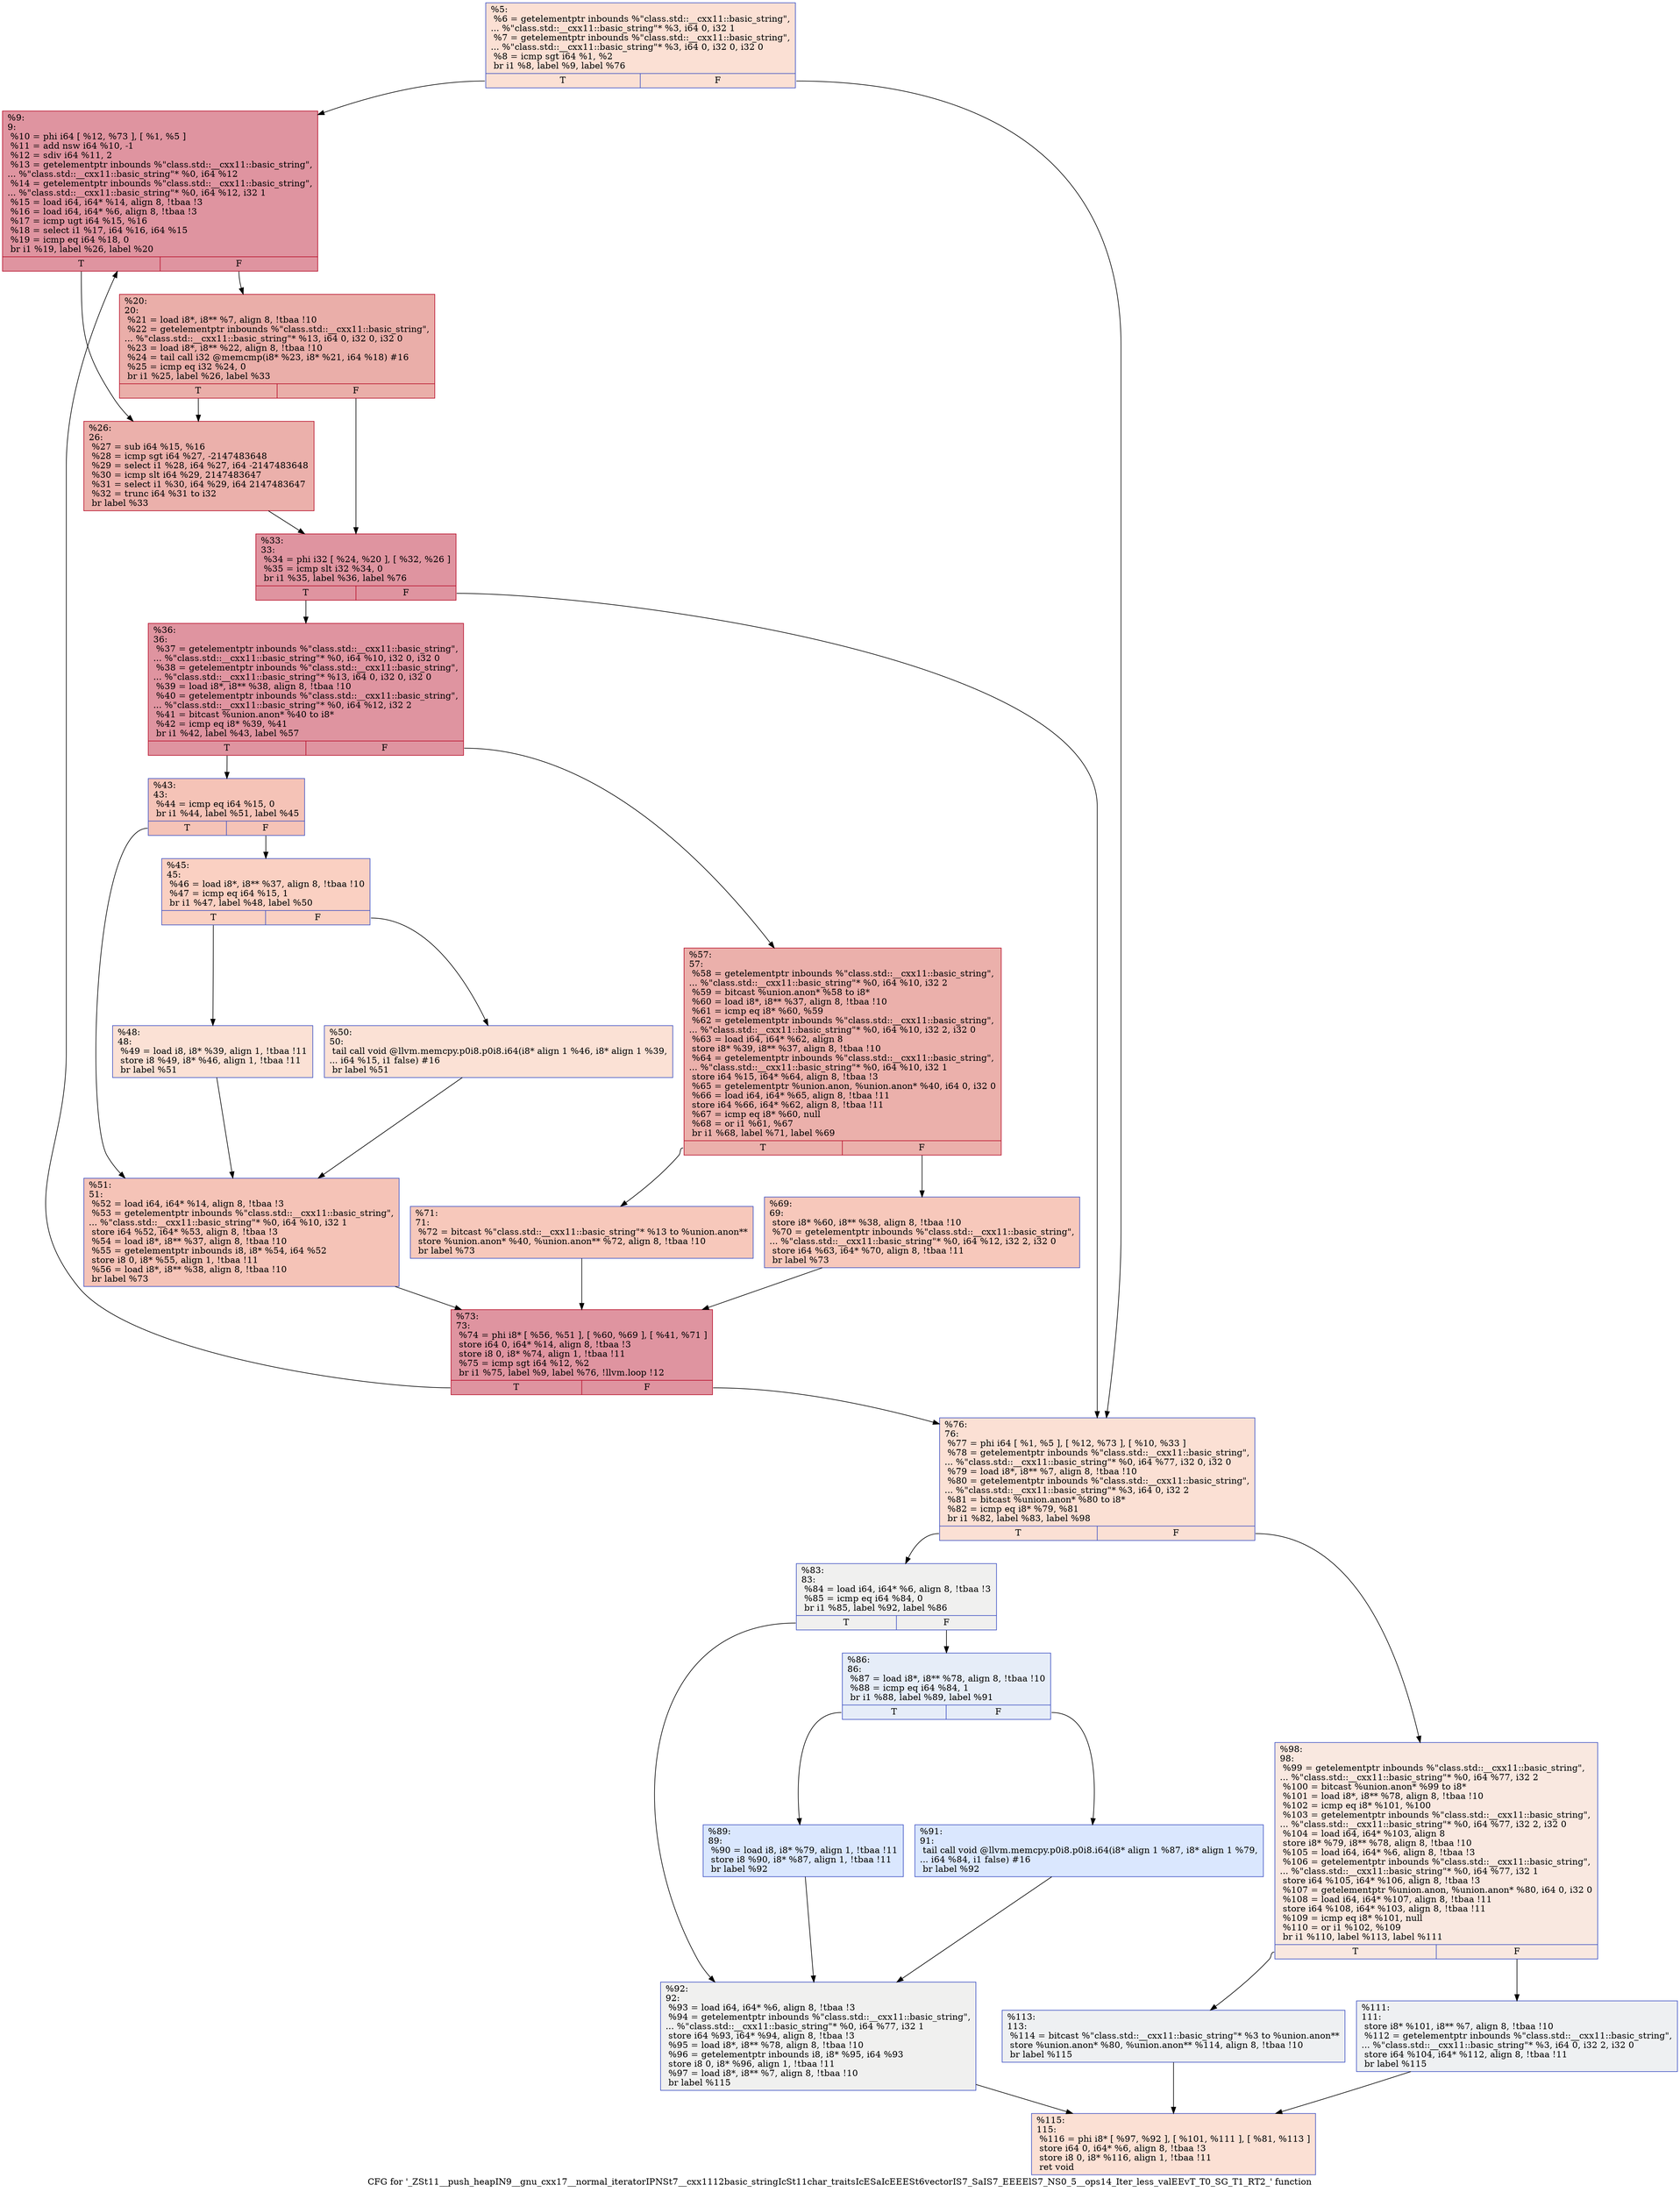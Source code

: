 digraph "CFG for '_ZSt11__push_heapIN9__gnu_cxx17__normal_iteratorIPNSt7__cxx1112basic_stringIcSt11char_traitsIcESaIcEEESt6vectorIS7_SaIS7_EEEElS7_NS0_5__ops14_Iter_less_valEEvT_T0_SG_T1_RT2_' function" {
	label="CFG for '_ZSt11__push_heapIN9__gnu_cxx17__normal_iteratorIPNSt7__cxx1112basic_stringIcSt11char_traitsIcESaIcEEESt6vectorIS7_SaIS7_EEEElS7_NS0_5__ops14_Iter_less_valEEvT_T0_SG_T1_RT2_' function";

	Node0x5599fb408bd0 [shape=record,color="#3d50c3ff", style=filled, fillcolor="#f7b99e70",label="{%5:\l  %6 = getelementptr inbounds %\"class.std::__cxx11::basic_string\",\l... %\"class.std::__cxx11::basic_string\"* %3, i64 0, i32 1\l  %7 = getelementptr inbounds %\"class.std::__cxx11::basic_string\",\l... %\"class.std::__cxx11::basic_string\"* %3, i64 0, i32 0, i32 0\l  %8 = icmp sgt i64 %1, %2\l  br i1 %8, label %9, label %76\l|{<s0>T|<s1>F}}"];
	Node0x5599fb408bd0:s0 -> Node0x5599fb408890;
	Node0x5599fb408bd0:s1 -> Node0x5599fb408d90;
	Node0x5599fb408890 [shape=record,color="#b70d28ff", style=filled, fillcolor="#b70d2870",label="{%9:\l9:                                                \l  %10 = phi i64 [ %12, %73 ], [ %1, %5 ]\l  %11 = add nsw i64 %10, -1\l  %12 = sdiv i64 %11, 2\l  %13 = getelementptr inbounds %\"class.std::__cxx11::basic_string\",\l... %\"class.std::__cxx11::basic_string\"* %0, i64 %12\l  %14 = getelementptr inbounds %\"class.std::__cxx11::basic_string\",\l... %\"class.std::__cxx11::basic_string\"* %0, i64 %12, i32 1\l  %15 = load i64, i64* %14, align 8, !tbaa !3\l  %16 = load i64, i64* %6, align 8, !tbaa !3\l  %17 = icmp ugt i64 %15, %16\l  %18 = select i1 %17, i64 %16, i64 %15\l  %19 = icmp eq i64 %18, 0\l  br i1 %19, label %26, label %20\l|{<s0>T|<s1>F}}"];
	Node0x5599fb408890:s0 -> Node0x5599fb40f2e0;
	Node0x5599fb408890:s1 -> Node0x5599fb40f330;
	Node0x5599fb40f330 [shape=record,color="#b70d28ff", style=filled, fillcolor="#d0473d70",label="{%20:\l20:                                               \l  %21 = load i8*, i8** %7, align 8, !tbaa !10\l  %22 = getelementptr inbounds %\"class.std::__cxx11::basic_string\",\l... %\"class.std::__cxx11::basic_string\"* %13, i64 0, i32 0, i32 0\l  %23 = load i8*, i8** %22, align 8, !tbaa !10\l  %24 = tail call i32 @memcmp(i8* %23, i8* %21, i64 %18) #16\l  %25 = icmp eq i32 %24, 0\l  br i1 %25, label %26, label %33\l|{<s0>T|<s1>F}}"];
	Node0x5599fb40f330:s0 -> Node0x5599fb40f2e0;
	Node0x5599fb40f330:s1 -> Node0x5599fb40f7b0;
	Node0x5599fb40f2e0 [shape=record,color="#b70d28ff", style=filled, fillcolor="#d24b4070",label="{%26:\l26:                                               \l  %27 = sub i64 %15, %16\l  %28 = icmp sgt i64 %27, -2147483648\l  %29 = select i1 %28, i64 %27, i64 -2147483648\l  %30 = icmp slt i64 %29, 2147483647\l  %31 = select i1 %30, i64 %29, i64 2147483647\l  %32 = trunc i64 %31 to i32\l  br label %33\l}"];
	Node0x5599fb40f2e0 -> Node0x5599fb40f7b0;
	Node0x5599fb40f7b0 [shape=record,color="#b70d28ff", style=filled, fillcolor="#b70d2870",label="{%33:\l33:                                               \l  %34 = phi i32 [ %24, %20 ], [ %32, %26 ]\l  %35 = icmp slt i32 %34, 0\l  br i1 %35, label %36, label %76\l|{<s0>T|<s1>F}}"];
	Node0x5599fb40f7b0:s0 -> Node0x5599fb40fde0;
	Node0x5599fb40f7b0:s1 -> Node0x5599fb408d90;
	Node0x5599fb40fde0 [shape=record,color="#b70d28ff", style=filled, fillcolor="#b70d2870",label="{%36:\l36:                                               \l  %37 = getelementptr inbounds %\"class.std::__cxx11::basic_string\",\l... %\"class.std::__cxx11::basic_string\"* %0, i64 %10, i32 0, i32 0\l  %38 = getelementptr inbounds %\"class.std::__cxx11::basic_string\",\l... %\"class.std::__cxx11::basic_string\"* %13, i64 0, i32 0, i32 0\l  %39 = load i8*, i8** %38, align 8, !tbaa !10\l  %40 = getelementptr inbounds %\"class.std::__cxx11::basic_string\",\l... %\"class.std::__cxx11::basic_string\"* %0, i64 %12, i32 2\l  %41 = bitcast %union.anon* %40 to i8*\l  %42 = icmp eq i8* %39, %41\l  br i1 %42, label %43, label %57\l|{<s0>T|<s1>F}}"];
	Node0x5599fb40fde0:s0 -> Node0x5599fb410210;
	Node0x5599fb40fde0:s1 -> Node0x5599fb410260;
	Node0x5599fb410210 [shape=record,color="#3d50c3ff", style=filled, fillcolor="#e8765c70",label="{%43:\l43:                                               \l  %44 = icmp eq i64 %15, 0\l  br i1 %44, label %51, label %45\l|{<s0>T|<s1>F}}"];
	Node0x5599fb410210:s0 -> Node0x5599fb4103f0;
	Node0x5599fb410210:s1 -> Node0x5599fb410440;
	Node0x5599fb410440 [shape=record,color="#3d50c3ff", style=filled, fillcolor="#f3947570",label="{%45:\l45:                                               \l  %46 = load i8*, i8** %37, align 8, !tbaa !10\l  %47 = icmp eq i64 %15, 1\l  br i1 %47, label %48, label %50\l|{<s0>T|<s1>F}}"];
	Node0x5599fb410440:s0 -> Node0x5599fb410640;
	Node0x5599fb410440:s1 -> Node0x5599fb410690;
	Node0x5599fb410640 [shape=record,color="#3d50c3ff", style=filled, fillcolor="#f7bca170",label="{%48:\l48:                                               \l  %49 = load i8, i8* %39, align 1, !tbaa !11\l  store i8 %49, i8* %46, align 1, !tbaa !11\l  br label %51\l}"];
	Node0x5599fb410640 -> Node0x5599fb4103f0;
	Node0x5599fb410690 [shape=record,color="#3d50c3ff", style=filled, fillcolor="#f7bca170",label="{%50:\l50:                                               \l  tail call void @llvm.memcpy.p0i8.p0i8.i64(i8* align 1 %46, i8* align 1 %39,\l... i64 %15, i1 false) #16\l  br label %51\l}"];
	Node0x5599fb410690 -> Node0x5599fb4103f0;
	Node0x5599fb4103f0 [shape=record,color="#3d50c3ff", style=filled, fillcolor="#e8765c70",label="{%51:\l51:                                               \l  %52 = load i64, i64* %14, align 8, !tbaa !3\l  %53 = getelementptr inbounds %\"class.std::__cxx11::basic_string\",\l... %\"class.std::__cxx11::basic_string\"* %0, i64 %10, i32 1\l  store i64 %52, i64* %53, align 8, !tbaa !3\l  %54 = load i8*, i8** %37, align 8, !tbaa !10\l  %55 = getelementptr inbounds i8, i8* %54, i64 %52\l  store i8 0, i8* %55, align 1, !tbaa !11\l  %56 = load i8*, i8** %38, align 8, !tbaa !10\l  br label %73\l}"];
	Node0x5599fb4103f0 -> Node0x5599fb408e90;
	Node0x5599fb410260 [shape=record,color="#b70d28ff", style=filled, fillcolor="#d24b4070",label="{%57:\l57:                                               \l  %58 = getelementptr inbounds %\"class.std::__cxx11::basic_string\",\l... %\"class.std::__cxx11::basic_string\"* %0, i64 %10, i32 2\l  %59 = bitcast %union.anon* %58 to i8*\l  %60 = load i8*, i8** %37, align 8, !tbaa !10\l  %61 = icmp eq i8* %60, %59\l  %62 = getelementptr inbounds %\"class.std::__cxx11::basic_string\",\l... %\"class.std::__cxx11::basic_string\"* %0, i64 %10, i32 2, i32 0\l  %63 = load i64, i64* %62, align 8\l  store i8* %39, i8** %37, align 8, !tbaa !10\l  %64 = getelementptr inbounds %\"class.std::__cxx11::basic_string\",\l... %\"class.std::__cxx11::basic_string\"* %0, i64 %10, i32 1\l  store i64 %15, i64* %64, align 8, !tbaa !3\l  %65 = getelementptr %union.anon, %union.anon* %40, i64 0, i32 0\l  %66 = load i64, i64* %65, align 8, !tbaa !11\l  store i64 %66, i64* %62, align 8, !tbaa !11\l  %67 = icmp eq i8* %60, null\l  %68 = or i1 %61, %67\l  br i1 %68, label %71, label %69\l|{<s0>T|<s1>F}}"];
	Node0x5599fb410260:s0 -> Node0x5599fb3f9e50;
	Node0x5599fb410260:s1 -> Node0x5599fb3f9ea0;
	Node0x5599fb3f9ea0 [shape=record,color="#3d50c3ff", style=filled, fillcolor="#ed836670",label="{%69:\l69:                                               \l  store i8* %60, i8** %38, align 8, !tbaa !10\l  %70 = getelementptr inbounds %\"class.std::__cxx11::basic_string\",\l... %\"class.std::__cxx11::basic_string\"* %0, i64 %12, i32 2, i32 0\l  store i64 %63, i64* %70, align 8, !tbaa !11\l  br label %73\l}"];
	Node0x5599fb3f9ea0 -> Node0x5599fb408e90;
	Node0x5599fb3f9e50 [shape=record,color="#3d50c3ff", style=filled, fillcolor="#ed836670",label="{%71:\l71:                                               \l  %72 = bitcast %\"class.std::__cxx11::basic_string\"* %13 to %union.anon**\l  store %union.anon* %40, %union.anon** %72, align 8, !tbaa !10\l  br label %73\l}"];
	Node0x5599fb3f9e50 -> Node0x5599fb408e90;
	Node0x5599fb408e90 [shape=record,color="#b70d28ff", style=filled, fillcolor="#b70d2870",label="{%73:\l73:                                               \l  %74 = phi i8* [ %56, %51 ], [ %60, %69 ], [ %41, %71 ]\l  store i64 0, i64* %14, align 8, !tbaa !3\l  store i8 0, i8* %74, align 1, !tbaa !11\l  %75 = icmp sgt i64 %12, %2\l  br i1 %75, label %9, label %76, !llvm.loop !12\l|{<s0>T|<s1>F}}"];
	Node0x5599fb408e90:s0 -> Node0x5599fb408890;
	Node0x5599fb408e90:s1 -> Node0x5599fb408d90;
	Node0x5599fb408d90 [shape=record,color="#3d50c3ff", style=filled, fillcolor="#f7b99e70",label="{%76:\l76:                                               \l  %77 = phi i64 [ %1, %5 ], [ %12, %73 ], [ %10, %33 ]\l  %78 = getelementptr inbounds %\"class.std::__cxx11::basic_string\",\l... %\"class.std::__cxx11::basic_string\"* %0, i64 %77, i32 0, i32 0\l  %79 = load i8*, i8** %7, align 8, !tbaa !10\l  %80 = getelementptr inbounds %\"class.std::__cxx11::basic_string\",\l... %\"class.std::__cxx11::basic_string\"* %3, i64 0, i32 2\l  %81 = bitcast %union.anon* %80 to i8*\l  %82 = icmp eq i8* %79, %81\l  br i1 %82, label %83, label %98\l|{<s0>T|<s1>F}}"];
	Node0x5599fb408d90:s0 -> Node0x5599fb412a60;
	Node0x5599fb408d90:s1 -> Node0x5599fb412ab0;
	Node0x5599fb412a60 [shape=record,color="#3d50c3ff", style=filled, fillcolor="#dedcdb70",label="{%83:\l83:                                               \l  %84 = load i64, i64* %6, align 8, !tbaa !3\l  %85 = icmp eq i64 %84, 0\l  br i1 %85, label %92, label %86\l|{<s0>T|<s1>F}}"];
	Node0x5599fb412a60:s0 -> Node0x5599fb412cb0;
	Node0x5599fb412a60:s1 -> Node0x5599fb412d00;
	Node0x5599fb412d00 [shape=record,color="#3d50c3ff", style=filled, fillcolor="#c7d7f070",label="{%86:\l86:                                               \l  %87 = load i8*, i8** %78, align 8, !tbaa !10\l  %88 = icmp eq i64 %84, 1\l  br i1 %88, label %89, label %91\l|{<s0>T|<s1>F}}"];
	Node0x5599fb412d00:s0 -> Node0x5599fb412f00;
	Node0x5599fb412d00:s1 -> Node0x5599fb412f50;
	Node0x5599fb412f00 [shape=record,color="#3d50c3ff", style=filled, fillcolor="#abc8fd70",label="{%89:\l89:                                               \l  %90 = load i8, i8* %79, align 1, !tbaa !11\l  store i8 %90, i8* %87, align 1, !tbaa !11\l  br label %92\l}"];
	Node0x5599fb412f00 -> Node0x5599fb412cb0;
	Node0x5599fb412f50 [shape=record,color="#3d50c3ff", style=filled, fillcolor="#abc8fd70",label="{%91:\l91:                                               \l  tail call void @llvm.memcpy.p0i8.p0i8.i64(i8* align 1 %87, i8* align 1 %79,\l... i64 %84, i1 false) #16\l  br label %92\l}"];
	Node0x5599fb412f50 -> Node0x5599fb412cb0;
	Node0x5599fb412cb0 [shape=record,color="#3d50c3ff", style=filled, fillcolor="#dedcdb70",label="{%92:\l92:                                               \l  %93 = load i64, i64* %6, align 8, !tbaa !3\l  %94 = getelementptr inbounds %\"class.std::__cxx11::basic_string\",\l... %\"class.std::__cxx11::basic_string\"* %0, i64 %77, i32 1\l  store i64 %93, i64* %94, align 8, !tbaa !3\l  %95 = load i8*, i8** %78, align 8, !tbaa !10\l  %96 = getelementptr inbounds i8, i8* %95, i64 %93\l  store i8 0, i8* %96, align 1, !tbaa !11\l  %97 = load i8*, i8** %7, align 8, !tbaa !10\l  br label %115\l}"];
	Node0x5599fb412cb0 -> Node0x5599fb413790;
	Node0x5599fb412ab0 [shape=record,color="#3d50c3ff", style=filled, fillcolor="#f1ccb870",label="{%98:\l98:                                               \l  %99 = getelementptr inbounds %\"class.std::__cxx11::basic_string\",\l... %\"class.std::__cxx11::basic_string\"* %0, i64 %77, i32 2\l  %100 = bitcast %union.anon* %99 to i8*\l  %101 = load i8*, i8** %78, align 8, !tbaa !10\l  %102 = icmp eq i8* %101, %100\l  %103 = getelementptr inbounds %\"class.std::__cxx11::basic_string\",\l... %\"class.std::__cxx11::basic_string\"* %0, i64 %77, i32 2, i32 0\l  %104 = load i64, i64* %103, align 8\l  store i8* %79, i8** %78, align 8, !tbaa !10\l  %105 = load i64, i64* %6, align 8, !tbaa !3\l  %106 = getelementptr inbounds %\"class.std::__cxx11::basic_string\",\l... %\"class.std::__cxx11::basic_string\"* %0, i64 %77, i32 1\l  store i64 %105, i64* %106, align 8, !tbaa !3\l  %107 = getelementptr %union.anon, %union.anon* %80, i64 0, i32 0\l  %108 = load i64, i64* %107, align 8, !tbaa !11\l  store i64 %108, i64* %103, align 8, !tbaa !11\l  %109 = icmp eq i8* %101, null\l  %110 = or i1 %102, %109\l  br i1 %110, label %113, label %111\l|{<s0>T|<s1>F}}"];
	Node0x5599fb412ab0:s0 -> Node0x5599fb414100;
	Node0x5599fb412ab0:s1 -> Node0x5599fb414150;
	Node0x5599fb414150 [shape=record,color="#3d50c3ff", style=filled, fillcolor="#d9dce170",label="{%111:\l111:                                              \l  store i8* %101, i8** %7, align 8, !tbaa !10\l  %112 = getelementptr inbounds %\"class.std::__cxx11::basic_string\",\l... %\"class.std::__cxx11::basic_string\"* %3, i64 0, i32 2, i32 0\l  store i64 %104, i64* %112, align 8, !tbaa !11\l  br label %115\l}"];
	Node0x5599fb414150 -> Node0x5599fb413790;
	Node0x5599fb414100 [shape=record,color="#3d50c3ff", style=filled, fillcolor="#d9dce170",label="{%113:\l113:                                              \l  %114 = bitcast %\"class.std::__cxx11::basic_string\"* %3 to %union.anon**\l  store %union.anon* %80, %union.anon** %114, align 8, !tbaa !10\l  br label %115\l}"];
	Node0x5599fb414100 -> Node0x5599fb413790;
	Node0x5599fb413790 [shape=record,color="#3d50c3ff", style=filled, fillcolor="#f7b99e70",label="{%115:\l115:                                              \l  %116 = phi i8* [ %97, %92 ], [ %101, %111 ], [ %81, %113 ]\l  store i64 0, i64* %6, align 8, !tbaa !3\l  store i8 0, i8* %116, align 1, !tbaa !11\l  ret void\l}"];
}

